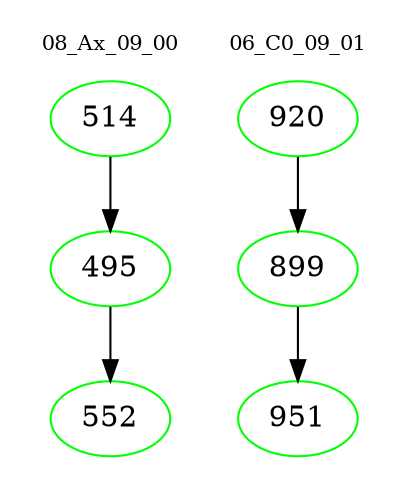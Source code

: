 digraph{
subgraph cluster_0 {
color = white
label = "08_Ax_09_00";
fontsize=10;
T0_514 [label="514", color="green"]
T0_514 -> T0_495 [color="black"]
T0_495 [label="495", color="green"]
T0_495 -> T0_552 [color="black"]
T0_552 [label="552", color="green"]
}
subgraph cluster_1 {
color = white
label = "06_C0_09_01";
fontsize=10;
T1_920 [label="920", color="green"]
T1_920 -> T1_899 [color="black"]
T1_899 [label="899", color="green"]
T1_899 -> T1_951 [color="black"]
T1_951 [label="951", color="green"]
}
}
